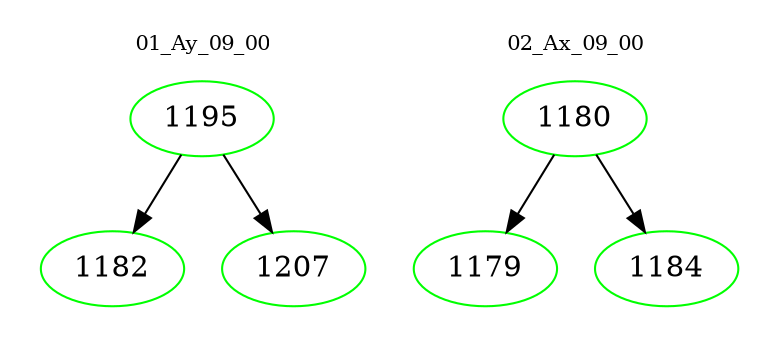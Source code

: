 digraph{
subgraph cluster_0 {
color = white
label = "01_Ay_09_00";
fontsize=10;
T0_1195 [label="1195", color="green"]
T0_1195 -> T0_1182 [color="black"]
T0_1182 [label="1182", color="green"]
T0_1195 -> T0_1207 [color="black"]
T0_1207 [label="1207", color="green"]
}
subgraph cluster_1 {
color = white
label = "02_Ax_09_00";
fontsize=10;
T1_1180 [label="1180", color="green"]
T1_1180 -> T1_1179 [color="black"]
T1_1179 [label="1179", color="green"]
T1_1180 -> T1_1184 [color="black"]
T1_1184 [label="1184", color="green"]
}
}
